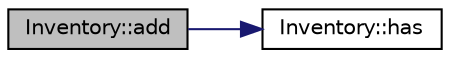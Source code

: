 digraph "Inventory::add"
{
 // LATEX_PDF_SIZE
  edge [fontname="Helvetica",fontsize="10",labelfontname="Helvetica",labelfontsize="10"];
  node [fontname="Helvetica",fontsize="10",shape=record];
  rankdir="LR";
  Node1 [label="Inventory::add",height=0.2,width=0.4,color="black", fillcolor="grey75", style="filled", fontcolor="black",tooltip=" "];
  Node1 -> Node2 [color="midnightblue",fontsize="10",style="solid"];
  Node2 [label="Inventory::has",height=0.2,width=0.4,color="black", fillcolor="white", style="filled",URL="$classInventory.html#ab982e1abe23a1eb592441e1738012808",tooltip=" "];
}
